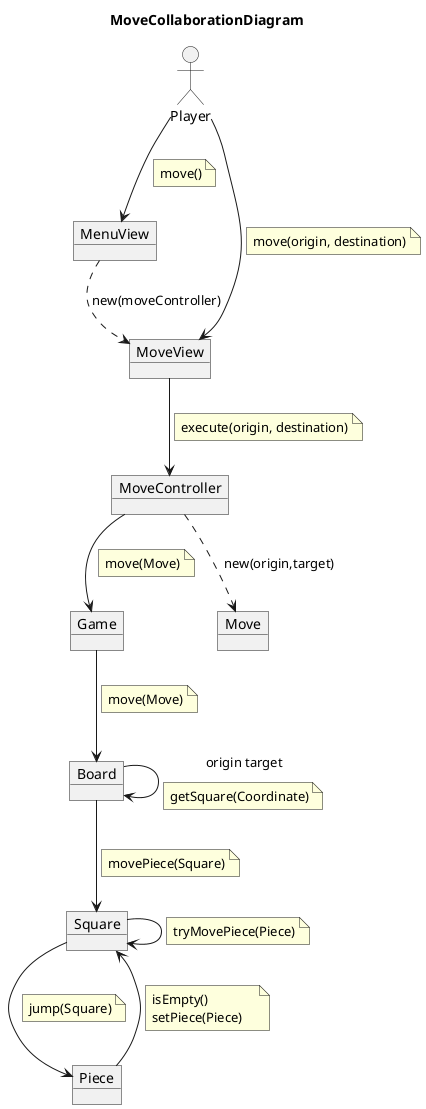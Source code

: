 @startuml MoveCollaborationDiagram
title MoveCollaborationDiagram

allow_mixing
' left to right direction

actor Player
object MenuView
object MoveView
object MoveController
object Game
object Move
object Board
object Piece
object Square

Player --> MenuView
note on link
    move()
end note
MenuView ..> MoveView : new(moveController)

Player --> MoveView
note on link
    move(origin, destination)
end note

MoveView --> MoveController
note on link
    execute(origin, destination)
end note

MoveController --> Game
note on link
    move(Move)
end note

MoveController ..> Move : new(origin,target)

Game --> Board
note on link
    move(Move)
end note

Square --> Piece
note on link
    jump(Square)
end note

Board --> Board : origin target
note on link
    getSquare(Coordinate)
end note

Board --> Square
note on link
    movePiece(Square)
end note

Square --> Square
note on link
    tryMovePiece(Piece)
end note

Piece --> Square
note on link
    isEmpty()
    setPiece(Piece)    
end note
@enduml